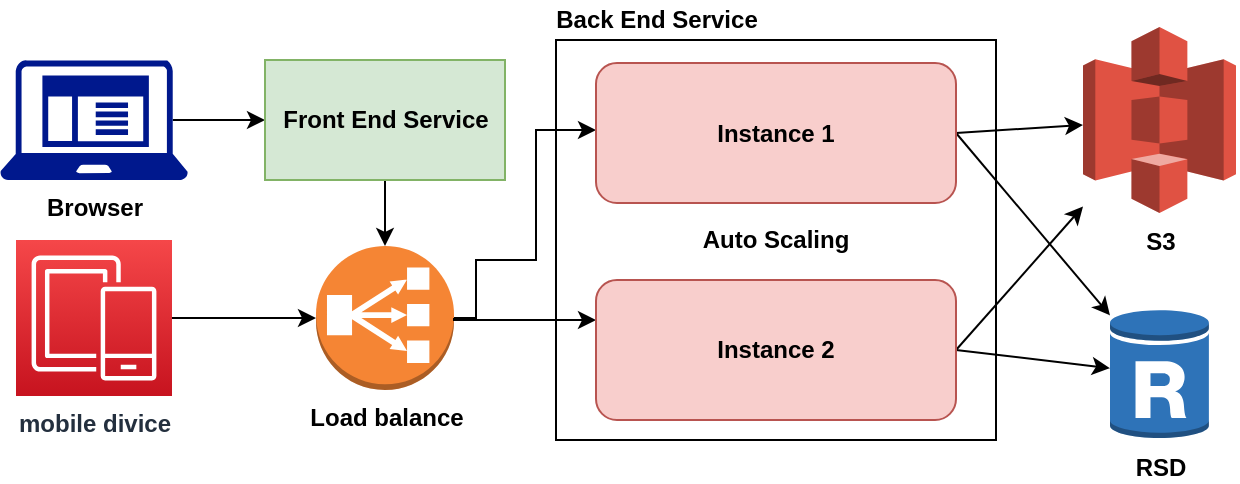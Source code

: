 <mxfile version="17.5.0" type="github">
  <diagram id="YFEcOwCTOjRDbSIGVJ3W" name="Page-1">
    <mxGraphModel dx="1673" dy="891" grid="1" gridSize="10" guides="1" tooltips="1" connect="1" arrows="1" fold="1" page="1" pageScale="1" pageWidth="850" pageHeight="1100" math="0" shadow="0">
      <root>
        <mxCell id="0" />
        <mxCell id="1" parent="0" />
        <mxCell id="_GB54zUBxqRpL2csOeIG-9" style="edgeStyle=orthogonalEdgeStyle;rounded=0;orthogonalLoop=1;jettySize=auto;html=1;exitX=1;exitY=0.5;exitDx=0;exitDy=0;exitPerimeter=0;" edge="1" parent="1" source="_GB54zUBxqRpL2csOeIG-1" target="_GB54zUBxqRpL2csOeIG-4">
          <mxGeometry relative="1" as="geometry" />
        </mxCell>
        <mxCell id="_GB54zUBxqRpL2csOeIG-1" value="&lt;b&gt;mobile divice&lt;br&gt;&lt;/b&gt;" style="sketch=0;points=[[0,0,0],[0.25,0,0],[0.5,0,0],[0.75,0,0],[1,0,0],[0,1,0],[0.25,1,0],[0.5,1,0],[0.75,1,0],[1,1,0],[0,0.25,0],[0,0.5,0],[0,0.75,0],[1,0.25,0],[1,0.5,0],[1,0.75,0]];outlineConnect=0;fontColor=#232F3E;gradientColor=#F54749;gradientDirection=north;fillColor=#C7131F;strokeColor=#ffffff;dashed=0;verticalLabelPosition=bottom;verticalAlign=top;align=center;html=1;fontSize=12;fontStyle=0;aspect=fixed;shape=mxgraph.aws4.resourceIcon;resIcon=mxgraph.aws4.mobile;" vertex="1" parent="1">
          <mxGeometry x="130" y="190" width="78" height="78" as="geometry" />
        </mxCell>
        <mxCell id="_GB54zUBxqRpL2csOeIG-8" style="edgeStyle=orthogonalEdgeStyle;rounded=0;orthogonalLoop=1;jettySize=auto;html=1;exitX=0.92;exitY=0.5;exitDx=0;exitDy=0;exitPerimeter=0;" edge="1" parent="1" source="_GB54zUBxqRpL2csOeIG-3" target="_GB54zUBxqRpL2csOeIG-5">
          <mxGeometry relative="1" as="geometry" />
        </mxCell>
        <mxCell id="_GB54zUBxqRpL2csOeIG-3" value="&lt;b&gt;Browser&lt;/b&gt;" style="sketch=0;aspect=fixed;pointerEvents=1;shadow=0;dashed=0;html=1;strokeColor=none;labelPosition=center;verticalLabelPosition=bottom;verticalAlign=top;align=center;fillColor=#00188D;shape=mxgraph.mscae.enterprise.client_application" vertex="1" parent="1">
          <mxGeometry x="122.13" y="100" width="93.75" height="60" as="geometry" />
        </mxCell>
        <mxCell id="_GB54zUBxqRpL2csOeIG-4" value="&lt;b&gt;Load balance&lt;/b&gt;" style="outlineConnect=0;dashed=0;verticalLabelPosition=bottom;verticalAlign=top;align=center;html=1;shape=mxgraph.aws3.classic_load_balancer;fillColor=#F58534;gradientColor=none;" vertex="1" parent="1">
          <mxGeometry x="280" y="193" width="69" height="72" as="geometry" />
        </mxCell>
        <mxCell id="_GB54zUBxqRpL2csOeIG-13" style="edgeStyle=orthogonalEdgeStyle;rounded=0;orthogonalLoop=1;jettySize=auto;html=1;exitX=1;exitY=0.5;exitDx=0;exitDy=0;exitPerimeter=0;" edge="1" parent="1" source="_GB54zUBxqRpL2csOeIG-4" target="_GB54zUBxqRpL2csOeIG-11">
          <mxGeometry relative="1" as="geometry">
            <Array as="points">
              <mxPoint x="360" y="229" />
              <mxPoint x="360" y="200" />
              <mxPoint x="390" y="200" />
              <mxPoint x="390" y="135" />
            </Array>
          </mxGeometry>
        </mxCell>
        <mxCell id="_GB54zUBxqRpL2csOeIG-14" style="edgeStyle=orthogonalEdgeStyle;rounded=0;orthogonalLoop=1;jettySize=auto;html=1;exitX=1;exitY=0.5;exitDx=0;exitDy=0;exitPerimeter=0;" edge="1" parent="1" source="_GB54zUBxqRpL2csOeIG-4" target="_GB54zUBxqRpL2csOeIG-12">
          <mxGeometry relative="1" as="geometry">
            <Array as="points">
              <mxPoint x="420" y="230" />
              <mxPoint x="420" y="230" />
            </Array>
          </mxGeometry>
        </mxCell>
        <mxCell id="_GB54zUBxqRpL2csOeIG-10" style="rounded=0;orthogonalLoop=1;jettySize=auto;html=1;exitX=0.5;exitY=0;exitDx=0;exitDy=0;" edge="1" parent="1" source="_GB54zUBxqRpL2csOeIG-5" target="_GB54zUBxqRpL2csOeIG-4">
          <mxGeometry relative="1" as="geometry" />
        </mxCell>
        <mxCell id="_GB54zUBxqRpL2csOeIG-7" value="&lt;b&gt;Auto Scaling&lt;br&gt;&lt;/b&gt;" style="rounded=0;whiteSpace=wrap;html=1;fillColor=none;" vertex="1" parent="1">
          <mxGeometry x="400" y="90" width="220" height="200" as="geometry" />
        </mxCell>
        <mxCell id="_GB54zUBxqRpL2csOeIG-5" value="&lt;b&gt;Front End Service&lt;br&gt;&lt;/b&gt;" style="rounded=0;whiteSpace=wrap;html=1;fillColor=#d5e8d4;strokeColor=#82b366;" vertex="1" parent="1">
          <mxGeometry x="254.5" y="100" width="120" height="60" as="geometry" />
        </mxCell>
        <mxCell id="_GB54zUBxqRpL2csOeIG-17" style="rounded=0;orthogonalLoop=1;jettySize=auto;html=1;exitX=1;exitY=0.5;exitDx=0;exitDy=0;" edge="1" parent="1" source="_GB54zUBxqRpL2csOeIG-11" target="_GB54zUBxqRpL2csOeIG-15">
          <mxGeometry relative="1" as="geometry" />
        </mxCell>
        <mxCell id="_GB54zUBxqRpL2csOeIG-18" style="edgeStyle=none;rounded=0;orthogonalLoop=1;jettySize=auto;html=1;exitX=1;exitY=0.5;exitDx=0;exitDy=0;" edge="1" parent="1" source="_GB54zUBxqRpL2csOeIG-11" target="_GB54zUBxqRpL2csOeIG-16">
          <mxGeometry relative="1" as="geometry" />
        </mxCell>
        <mxCell id="_GB54zUBxqRpL2csOeIG-11" value="&lt;b&gt;Instance 1&lt;/b&gt;" style="rounded=1;whiteSpace=wrap;html=1;fillColor=#f8cecc;strokeColor=#b85450;" vertex="1" parent="1">
          <mxGeometry x="420" y="101.5" width="180" height="70" as="geometry" />
        </mxCell>
        <mxCell id="_GB54zUBxqRpL2csOeIG-19" style="edgeStyle=none;rounded=0;orthogonalLoop=1;jettySize=auto;html=1;exitX=1;exitY=0.5;exitDx=0;exitDy=0;" edge="1" parent="1" source="_GB54zUBxqRpL2csOeIG-12" target="_GB54zUBxqRpL2csOeIG-15">
          <mxGeometry relative="1" as="geometry" />
        </mxCell>
        <mxCell id="_GB54zUBxqRpL2csOeIG-21" style="edgeStyle=none;rounded=0;orthogonalLoop=1;jettySize=auto;html=1;exitX=1;exitY=0.5;exitDx=0;exitDy=0;" edge="1" parent="1" source="_GB54zUBxqRpL2csOeIG-12" target="_GB54zUBxqRpL2csOeIG-16">
          <mxGeometry relative="1" as="geometry" />
        </mxCell>
        <mxCell id="_GB54zUBxqRpL2csOeIG-12" value="&lt;b&gt;Instance 2&lt;br&gt;&lt;/b&gt;" style="rounded=1;whiteSpace=wrap;html=1;fillColor=#f8cecc;strokeColor=#b85450;" vertex="1" parent="1">
          <mxGeometry x="420" y="210" width="180" height="70" as="geometry" />
        </mxCell>
        <mxCell id="_GB54zUBxqRpL2csOeIG-15" value="&lt;b&gt;S3&lt;br&gt;&lt;/b&gt;" style="outlineConnect=0;dashed=0;verticalLabelPosition=bottom;verticalAlign=top;align=center;html=1;shape=mxgraph.aws3.s3;fillColor=#E05243;gradientColor=none;" vertex="1" parent="1">
          <mxGeometry x="663.5" y="83.5" width="76.5" height="93" as="geometry" />
        </mxCell>
        <mxCell id="_GB54zUBxqRpL2csOeIG-16" value="&lt;b&gt;RSD&lt;/b&gt;" style="outlineConnect=0;dashed=0;verticalLabelPosition=bottom;verticalAlign=top;align=center;html=1;shape=mxgraph.aws3.rds_db_instance_read_replica;fillColor=#2E73B8;gradientColor=none;" vertex="1" parent="1">
          <mxGeometry x="677" y="224" width="49.5" height="66" as="geometry" />
        </mxCell>
        <mxCell id="_GB54zUBxqRpL2csOeIG-22" value="&lt;b&gt;Back End Service&lt;br&gt;&lt;/b&gt;" style="text;html=1;align=center;verticalAlign=middle;resizable=0;points=[];autosize=1;strokeColor=none;fillColor=none;" vertex="1" parent="1">
          <mxGeometry x="390" y="70" width="120" height="20" as="geometry" />
        </mxCell>
      </root>
    </mxGraphModel>
  </diagram>
</mxfile>
